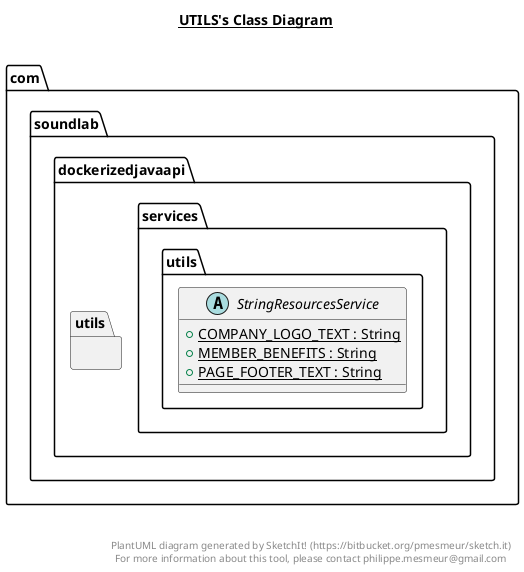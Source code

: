 @startuml

title __UTILS's Class Diagram__\n

  namespace com.soundlab.dockerizedjavaapi {
    namespace utils {
      abstract class com.soundlab.dockerizedjavaapi.services.utils.StringResourcesService {
          {static} + COMPANY_LOGO_TEXT : String
          {static} + MEMBER_BENEFITS : String
          {static} + PAGE_FOOTER_TEXT : String
      }
    }
  }
  



right footer


PlantUML diagram generated by SketchIt! (https://bitbucket.org/pmesmeur/sketch.it)
For more information about this tool, please contact philippe.mesmeur@gmail.com
endfooter

@enduml
